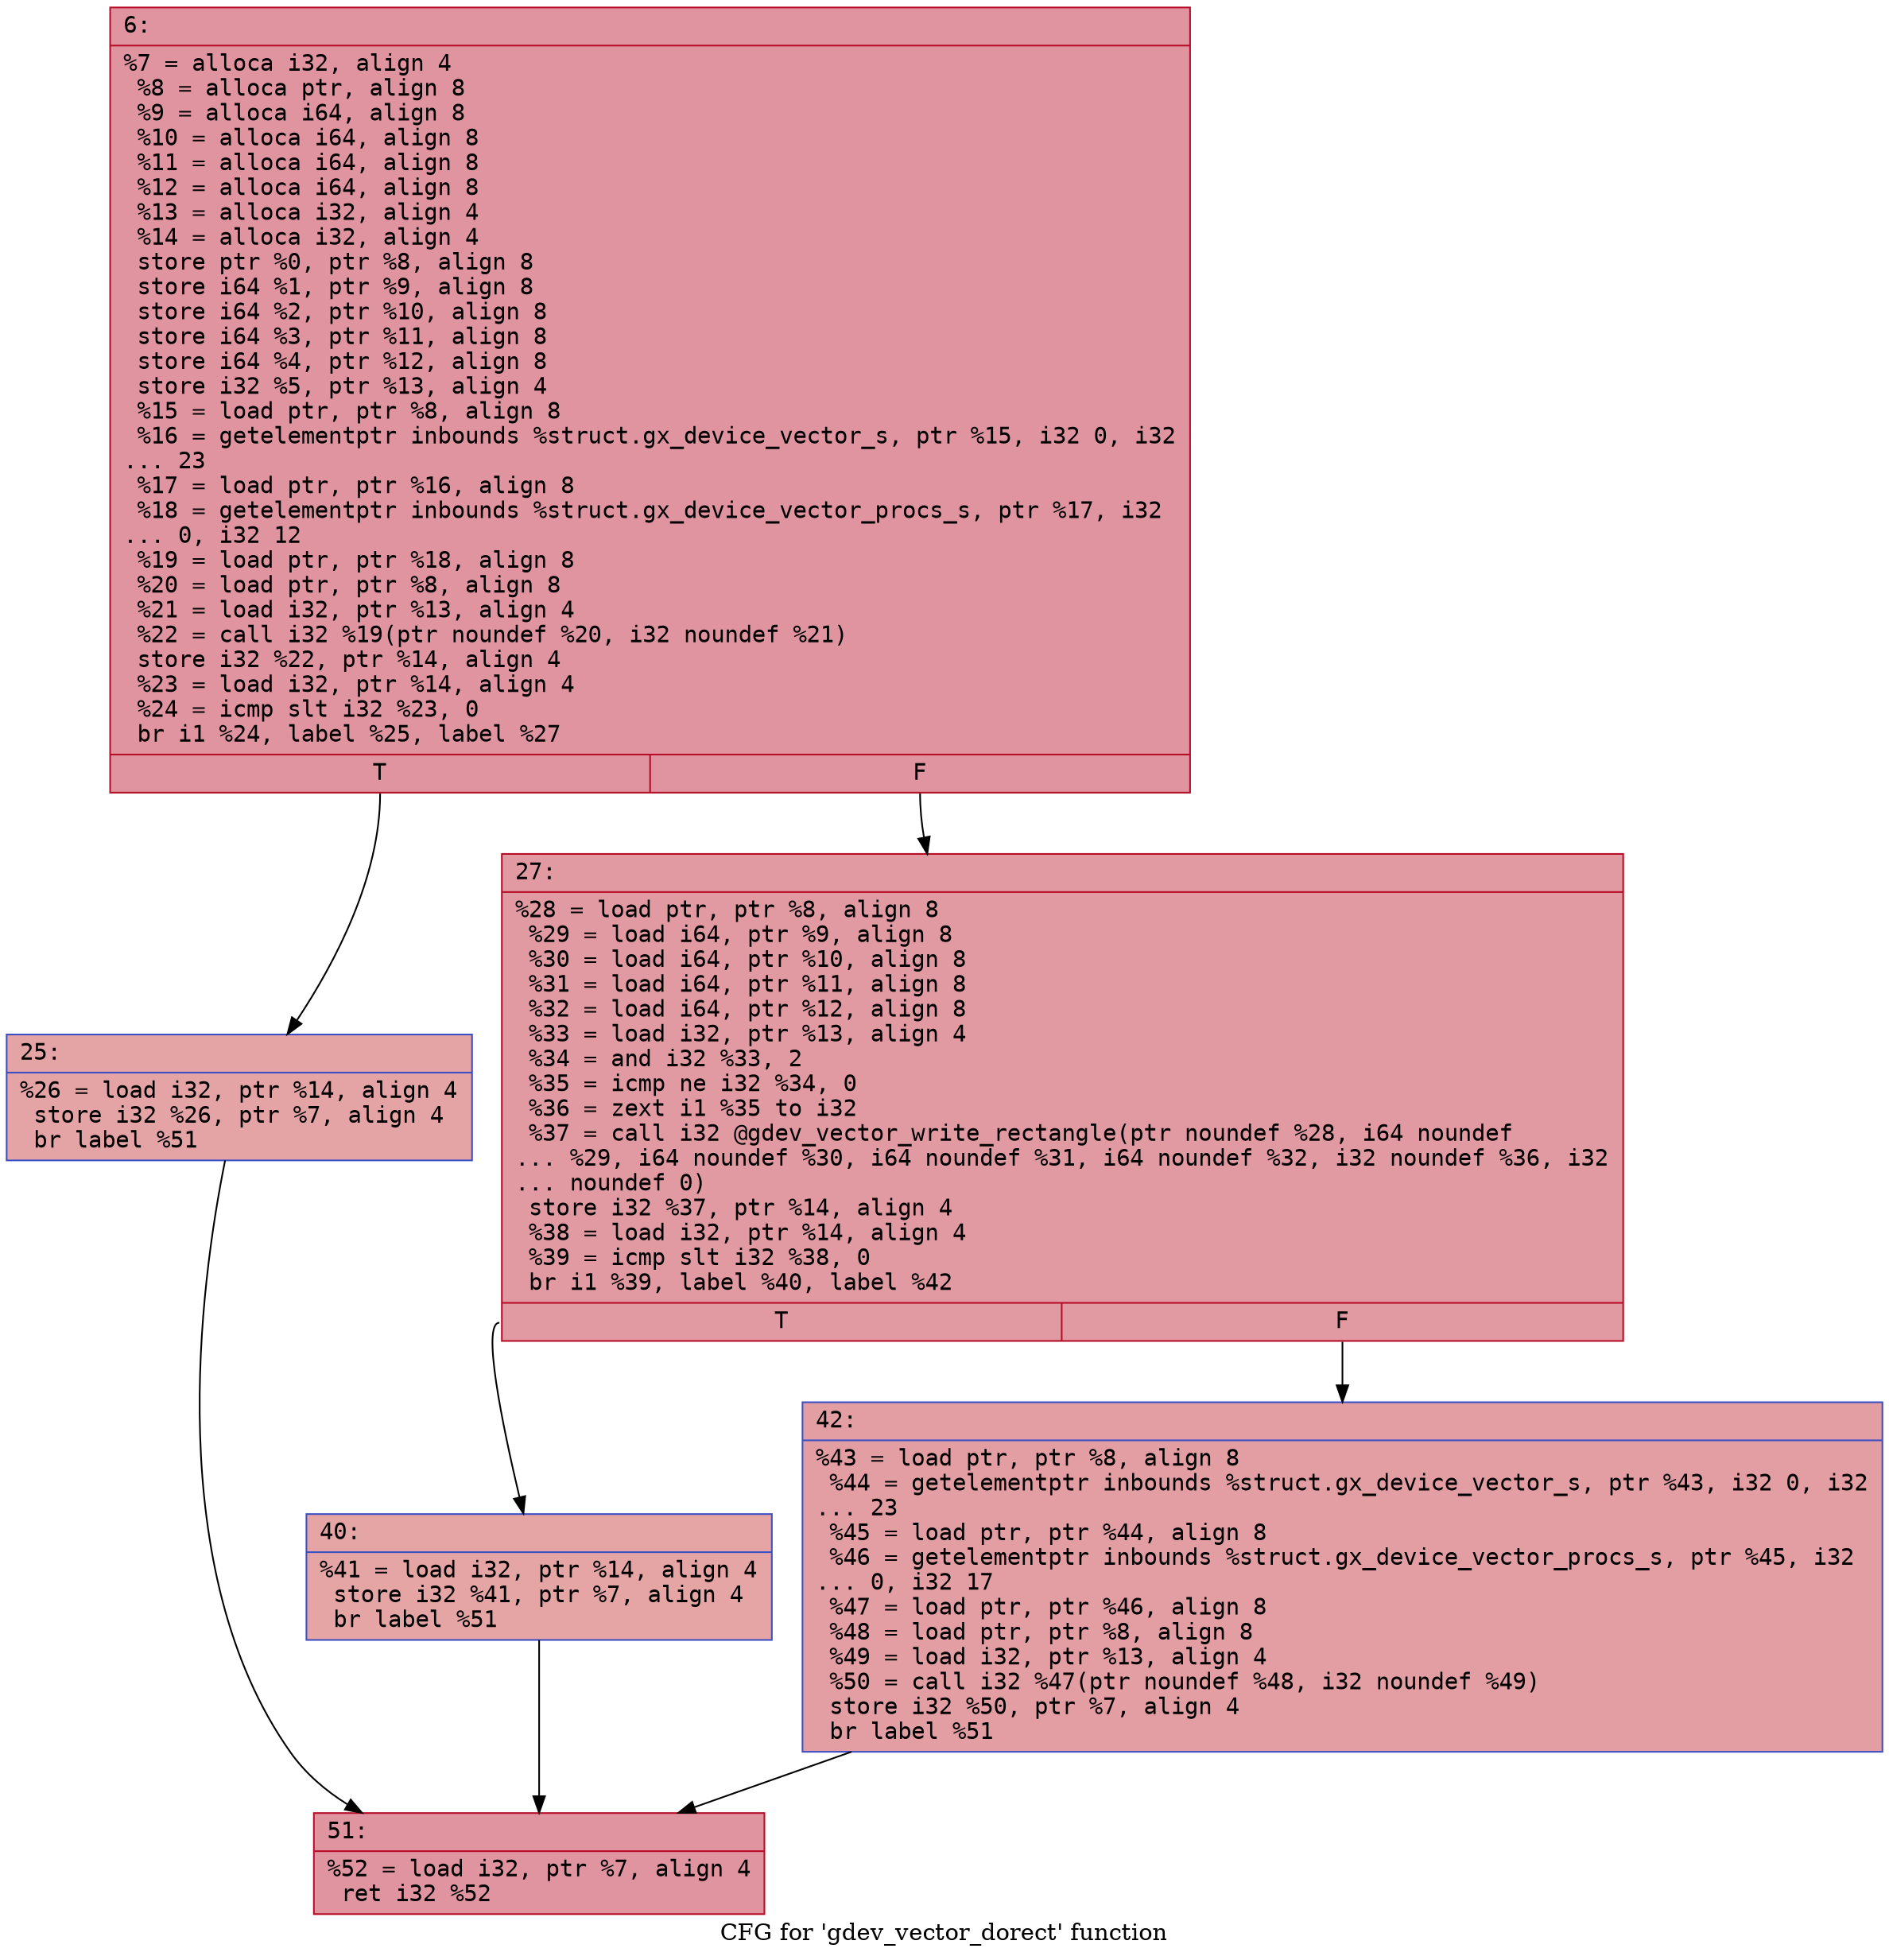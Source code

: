 digraph "CFG for 'gdev_vector_dorect' function" {
	label="CFG for 'gdev_vector_dorect' function";

	Node0x6000009d2da0 [shape=record,color="#b70d28ff", style=filled, fillcolor="#b70d2870" fontname="Courier",label="{6:\l|  %7 = alloca i32, align 4\l  %8 = alloca ptr, align 8\l  %9 = alloca i64, align 8\l  %10 = alloca i64, align 8\l  %11 = alloca i64, align 8\l  %12 = alloca i64, align 8\l  %13 = alloca i32, align 4\l  %14 = alloca i32, align 4\l  store ptr %0, ptr %8, align 8\l  store i64 %1, ptr %9, align 8\l  store i64 %2, ptr %10, align 8\l  store i64 %3, ptr %11, align 8\l  store i64 %4, ptr %12, align 8\l  store i32 %5, ptr %13, align 4\l  %15 = load ptr, ptr %8, align 8\l  %16 = getelementptr inbounds %struct.gx_device_vector_s, ptr %15, i32 0, i32\l... 23\l  %17 = load ptr, ptr %16, align 8\l  %18 = getelementptr inbounds %struct.gx_device_vector_procs_s, ptr %17, i32\l... 0, i32 12\l  %19 = load ptr, ptr %18, align 8\l  %20 = load ptr, ptr %8, align 8\l  %21 = load i32, ptr %13, align 4\l  %22 = call i32 %19(ptr noundef %20, i32 noundef %21)\l  store i32 %22, ptr %14, align 4\l  %23 = load i32, ptr %14, align 4\l  %24 = icmp slt i32 %23, 0\l  br i1 %24, label %25, label %27\l|{<s0>T|<s1>F}}"];
	Node0x6000009d2da0:s0 -> Node0x6000009d2df0[tooltip="6 -> 25\nProbability 37.50%" ];
	Node0x6000009d2da0:s1 -> Node0x6000009d2e40[tooltip="6 -> 27\nProbability 62.50%" ];
	Node0x6000009d2df0 [shape=record,color="#3d50c3ff", style=filled, fillcolor="#c32e3170" fontname="Courier",label="{25:\l|  %26 = load i32, ptr %14, align 4\l  store i32 %26, ptr %7, align 4\l  br label %51\l}"];
	Node0x6000009d2df0 -> Node0x6000009d2f30[tooltip="25 -> 51\nProbability 100.00%" ];
	Node0x6000009d2e40 [shape=record,color="#b70d28ff", style=filled, fillcolor="#bb1b2c70" fontname="Courier",label="{27:\l|  %28 = load ptr, ptr %8, align 8\l  %29 = load i64, ptr %9, align 8\l  %30 = load i64, ptr %10, align 8\l  %31 = load i64, ptr %11, align 8\l  %32 = load i64, ptr %12, align 8\l  %33 = load i32, ptr %13, align 4\l  %34 = and i32 %33, 2\l  %35 = icmp ne i32 %34, 0\l  %36 = zext i1 %35 to i32\l  %37 = call i32 @gdev_vector_write_rectangle(ptr noundef %28, i64 noundef\l... %29, i64 noundef %30, i64 noundef %31, i64 noundef %32, i32 noundef %36, i32\l... noundef 0)\l  store i32 %37, ptr %14, align 4\l  %38 = load i32, ptr %14, align 4\l  %39 = icmp slt i32 %38, 0\l  br i1 %39, label %40, label %42\l|{<s0>T|<s1>F}}"];
	Node0x6000009d2e40:s0 -> Node0x6000009d2e90[tooltip="27 -> 40\nProbability 37.50%" ];
	Node0x6000009d2e40:s1 -> Node0x6000009d2ee0[tooltip="27 -> 42\nProbability 62.50%" ];
	Node0x6000009d2e90 [shape=record,color="#3d50c3ff", style=filled, fillcolor="#c5333470" fontname="Courier",label="{40:\l|  %41 = load i32, ptr %14, align 4\l  store i32 %41, ptr %7, align 4\l  br label %51\l}"];
	Node0x6000009d2e90 -> Node0x6000009d2f30[tooltip="40 -> 51\nProbability 100.00%" ];
	Node0x6000009d2ee0 [shape=record,color="#3d50c3ff", style=filled, fillcolor="#be242e70" fontname="Courier",label="{42:\l|  %43 = load ptr, ptr %8, align 8\l  %44 = getelementptr inbounds %struct.gx_device_vector_s, ptr %43, i32 0, i32\l... 23\l  %45 = load ptr, ptr %44, align 8\l  %46 = getelementptr inbounds %struct.gx_device_vector_procs_s, ptr %45, i32\l... 0, i32 17\l  %47 = load ptr, ptr %46, align 8\l  %48 = load ptr, ptr %8, align 8\l  %49 = load i32, ptr %13, align 4\l  %50 = call i32 %47(ptr noundef %48, i32 noundef %49)\l  store i32 %50, ptr %7, align 4\l  br label %51\l}"];
	Node0x6000009d2ee0 -> Node0x6000009d2f30[tooltip="42 -> 51\nProbability 100.00%" ];
	Node0x6000009d2f30 [shape=record,color="#b70d28ff", style=filled, fillcolor="#b70d2870" fontname="Courier",label="{51:\l|  %52 = load i32, ptr %7, align 4\l  ret i32 %52\l}"];
}
